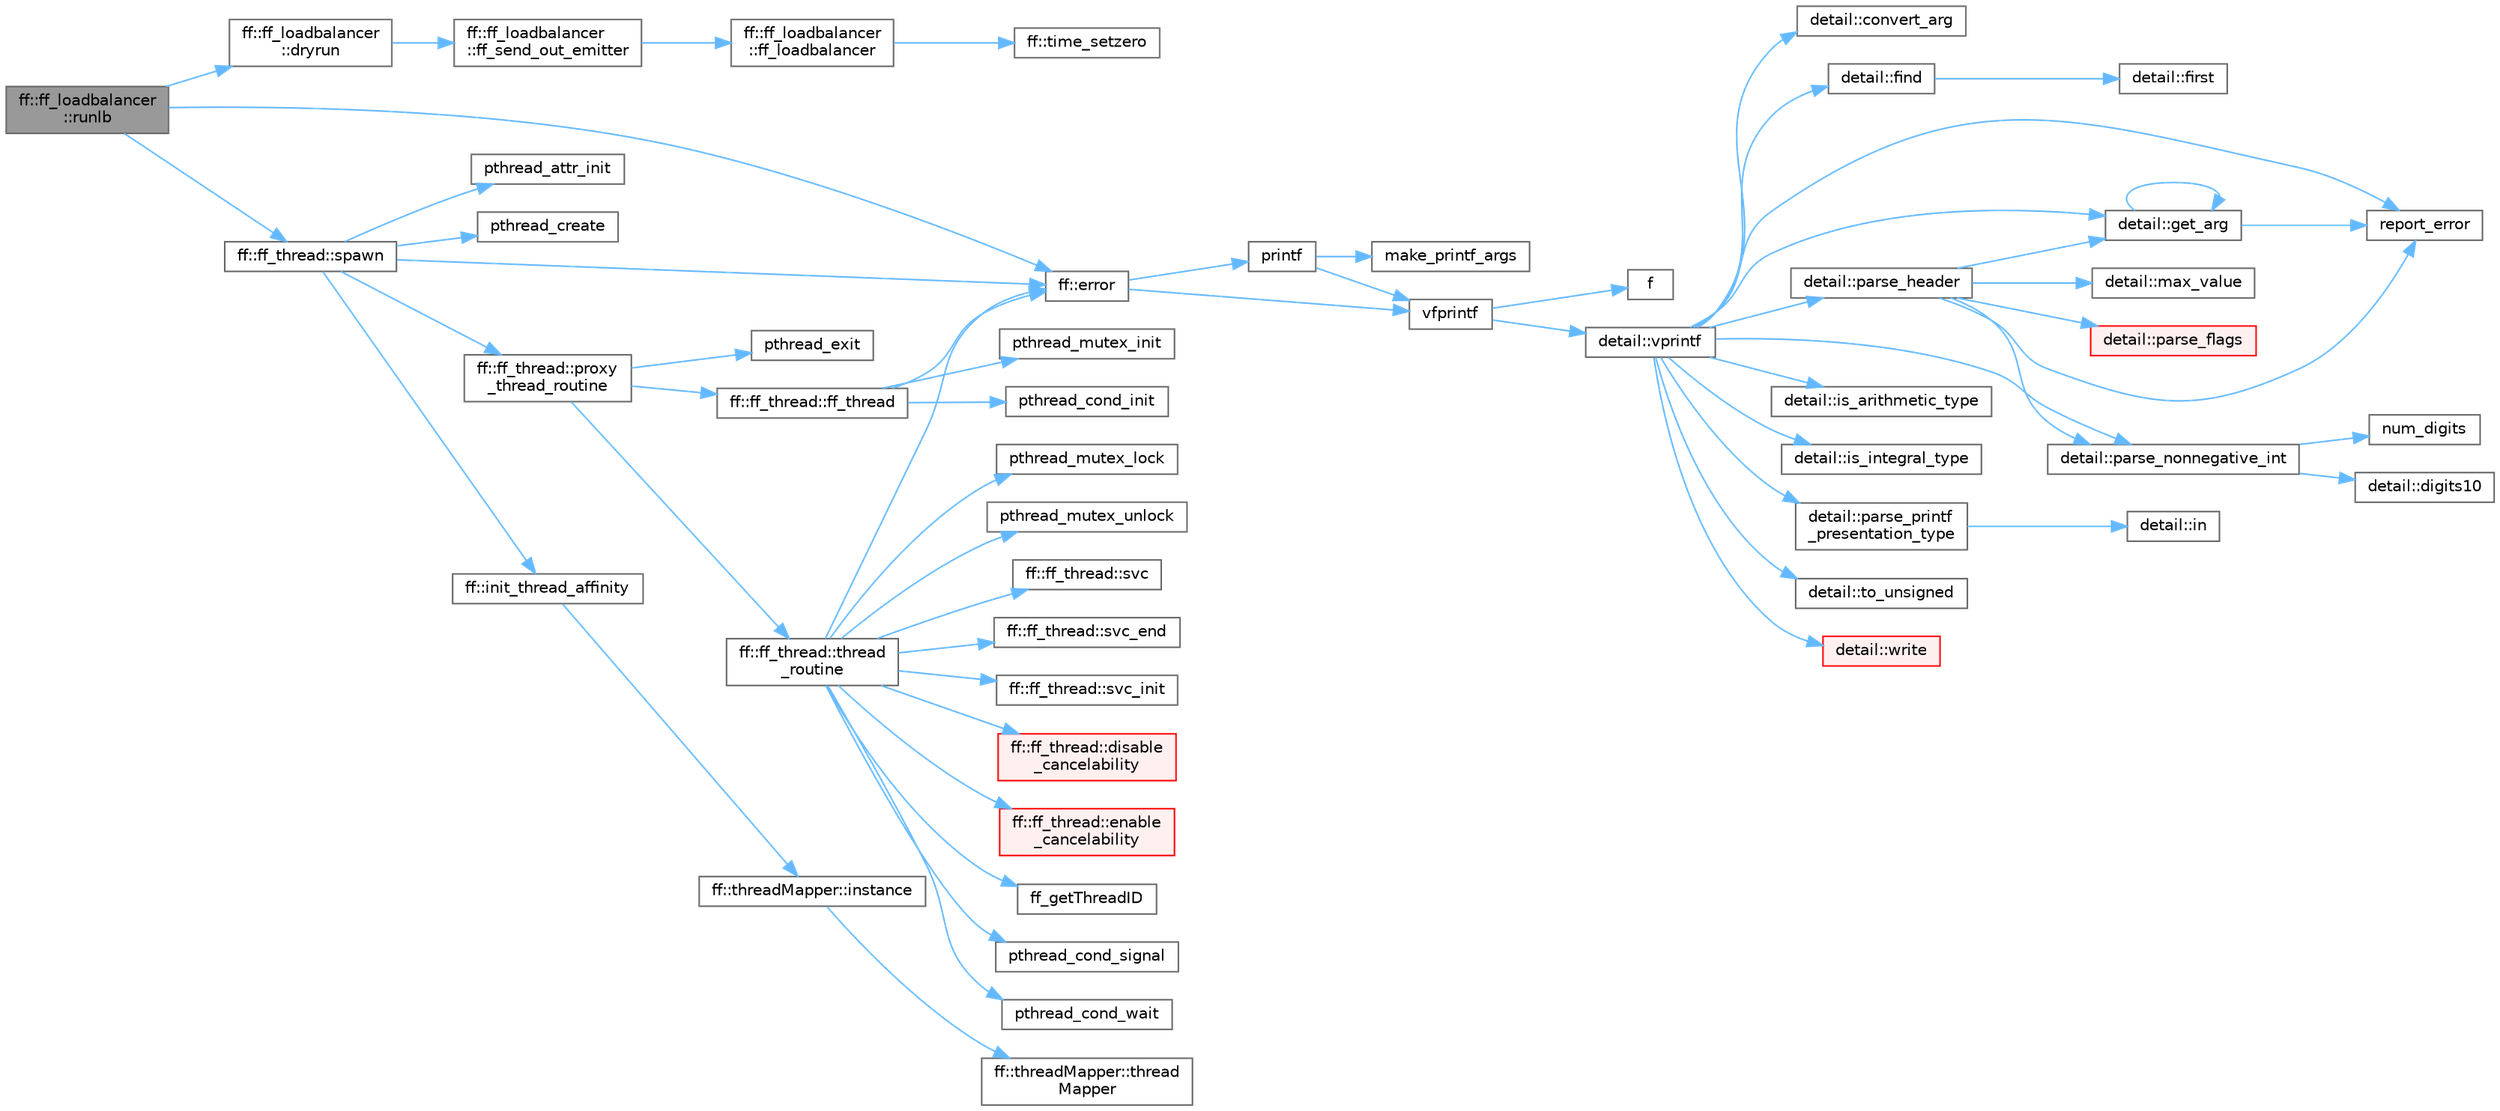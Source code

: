 digraph "ff::ff_loadbalancer::runlb"
{
 // LATEX_PDF_SIZE
  bgcolor="transparent";
  edge [fontname=Helvetica,fontsize=10,labelfontname=Helvetica,labelfontsize=10];
  node [fontname=Helvetica,fontsize=10,shape=box,height=0.2,width=0.4];
  rankdir="LR";
  Node1 [id="Node000001",label="ff::ff_loadbalancer\l::runlb",height=0.2,width=0.4,color="gray40", fillcolor="grey60", style="filled", fontcolor="black",tooltip="Runs the loadbalancer"];
  Node1 -> Node2 [id="edge1_Node000001_Node000002",color="steelblue1",style="solid",tooltip=" "];
  Node2 [id="Node000002",label="ff::ff_loadbalancer\l::dryrun",height=0.2,width=0.4,color="grey40", fillcolor="white", style="filled",URL="$classff_1_1ff__loadbalancer.html#ad63cd72e9187e790888e22a690536d5c",tooltip=" "];
  Node2 -> Node3 [id="edge2_Node000002_Node000003",color="steelblue1",style="solid",tooltip=" "];
  Node3 [id="Node000003",label="ff::ff_loadbalancer\l::ff_send_out_emitter",height=0.2,width=0.4,color="grey40", fillcolor="white", style="filled",URL="$classff_1_1ff__loadbalancer.html#ae181345cdedbd9efc49f41e0299e0b20",tooltip="Task scheduler"];
  Node3 -> Node4 [id="edge3_Node000003_Node000004",color="steelblue1",style="solid",tooltip=" "];
  Node4 [id="Node000004",label="ff::ff_loadbalancer\l::ff_loadbalancer",height=0.2,width=0.4,color="grey40", fillcolor="white", style="filled",URL="$classff_1_1ff__loadbalancer.html#a8b8f228fd4a63d3da50be60d2b28e699",tooltip="Default constructor"];
  Node4 -> Node5 [id="edge4_Node000004_Node000005",color="steelblue1",style="solid",tooltip=" "];
  Node5 [id="Node000005",label="ff::time_setzero",height=0.2,width=0.4,color="grey40", fillcolor="white", style="filled",URL="$namespaceff.html#a21b873e8dbf6f7b80eec5be4f9fd3a60",tooltip=" "];
  Node1 -> Node6 [id="edge5_Node000001_Node000006",color="steelblue1",style="solid",tooltip=" "];
  Node6 [id="Node000006",label="ff::error",height=0.2,width=0.4,color="grey40", fillcolor="white", style="filled",URL="$namespaceff.html#a27d926d29b55e019eba5b70672301d82",tooltip=" "];
  Node6 -> Node7 [id="edge6_Node000006_Node000007",color="steelblue1",style="solid",tooltip=" "];
  Node7 [id="Node000007",label="printf",height=0.2,width=0.4,color="grey40", fillcolor="white", style="filled",URL="$printf_8h.html#aee3ed3a831f25f07e7be3919fff2203a",tooltip=" "];
  Node7 -> Node8 [id="edge7_Node000007_Node000008",color="steelblue1",style="solid",tooltip=" "];
  Node8 [id="Node000008",label="make_printf_args",height=0.2,width=0.4,color="grey40", fillcolor="white", style="filled",URL="$printf_8h.html#a27dcc0efcda04388971dbea3c875f122",tooltip=" "];
  Node7 -> Node9 [id="edge8_Node000007_Node000009",color="steelblue1",style="solid",tooltip=" "];
  Node9 [id="Node000009",label="vfprintf",height=0.2,width=0.4,color="grey40", fillcolor="white", style="filled",URL="$printf_8h.html#abb30aad964fc771fb52cf3ad88649df2",tooltip=" "];
  Node9 -> Node10 [id="edge9_Node000009_Node000010",color="steelblue1",style="solid",tooltip=" "];
  Node10 [id="Node000010",label="f",height=0.2,width=0.4,color="grey40", fillcolor="white", style="filled",URL="$cxx11__tensor__map_8cpp.html#a7f507fea02198f6cb81c86640c7b1a4e",tooltip=" "];
  Node9 -> Node11 [id="edge10_Node000009_Node000011",color="steelblue1",style="solid",tooltip=" "];
  Node11 [id="Node000011",label="detail::vprintf",height=0.2,width=0.4,color="grey40", fillcolor="white", style="filled",URL="$namespacedetail.html#a1c8c2218e4c822aa8f743fb9c573717f",tooltip=" "];
  Node11 -> Node12 [id="edge11_Node000011_Node000012",color="steelblue1",style="solid",tooltip=" "];
  Node12 [id="Node000012",label="detail::convert_arg",height=0.2,width=0.4,color="grey40", fillcolor="white", style="filled",URL="$namespacedetail.html#a03c11572c9a664266d6925f327dec7f3",tooltip=" "];
  Node11 -> Node13 [id="edge12_Node000011_Node000013",color="steelblue1",style="solid",tooltip=" "];
  Node13 [id="Node000013",label="detail::find",height=0.2,width=0.4,color="grey40", fillcolor="white", style="filled",URL="$namespacedetail.html#a6b71952fab3dc32f3edb2c3e9811d8d9",tooltip=" "];
  Node13 -> Node14 [id="edge13_Node000013_Node000014",color="steelblue1",style="solid",tooltip=" "];
  Node14 [id="Node000014",label="detail::first",height=0.2,width=0.4,color="grey40", fillcolor="white", style="filled",URL="$namespacedetail.html#a02319a3deb124802b88b61f85987df5e",tooltip=" "];
  Node11 -> Node15 [id="edge14_Node000011_Node000015",color="steelblue1",style="solid",tooltip=" "];
  Node15 [id="Node000015",label="detail::get_arg",height=0.2,width=0.4,color="grey40", fillcolor="white", style="filled",URL="$namespacedetail.html#a342ef250e45bd09b2ef666b6fae1c355",tooltip=" "];
  Node15 -> Node15 [id="edge15_Node000015_Node000015",color="steelblue1",style="solid",tooltip=" "];
  Node15 -> Node16 [id="edge16_Node000015_Node000016",color="steelblue1",style="solid",tooltip=" "];
  Node16 [id="Node000016",label="report_error",height=0.2,width=0.4,color="grey40", fillcolor="white", style="filled",URL="$format-inl_8h.html#a5555893692b00b61b3886349332fd01f",tooltip=" "];
  Node11 -> Node17 [id="edge17_Node000011_Node000017",color="steelblue1",style="solid",tooltip=" "];
  Node17 [id="Node000017",label="detail::is_arithmetic_type",height=0.2,width=0.4,color="grey40", fillcolor="white", style="filled",URL="$namespacedetail.html#a802c50a56a3495fdab6020b375ba1389",tooltip=" "];
  Node11 -> Node18 [id="edge18_Node000011_Node000018",color="steelblue1",style="solid",tooltip=" "];
  Node18 [id="Node000018",label="detail::is_integral_type",height=0.2,width=0.4,color="grey40", fillcolor="white", style="filled",URL="$namespacedetail.html#a2a60f8d1bee41b803f43fc42b707b5d1",tooltip=" "];
  Node11 -> Node19 [id="edge19_Node000011_Node000019",color="steelblue1",style="solid",tooltip=" "];
  Node19 [id="Node000019",label="detail::parse_header",height=0.2,width=0.4,color="grey40", fillcolor="white", style="filled",URL="$namespacedetail.html#afc9d93e58b8edb8077f8bc8eee7f4035",tooltip=" "];
  Node19 -> Node15 [id="edge20_Node000019_Node000015",color="steelblue1",style="solid",tooltip=" "];
  Node19 -> Node20 [id="edge21_Node000019_Node000020",color="steelblue1",style="solid",tooltip=" "];
  Node20 [id="Node000020",label="detail::max_value",height=0.2,width=0.4,color="grey40", fillcolor="white", style="filled",URL="$namespacedetail.html#a45c2130c44ebe54179eafcee3cda2bfb",tooltip=" "];
  Node19 -> Node21 [id="edge22_Node000019_Node000021",color="steelblue1",style="solid",tooltip=" "];
  Node21 [id="Node000021",label="detail::parse_flags",height=0.2,width=0.4,color="red", fillcolor="#FFF0F0", style="filled",URL="$namespacedetail.html#a4213daed116a37e1767881da51238261",tooltip=" "];
  Node19 -> Node28 [id="edge23_Node000019_Node000028",color="steelblue1",style="solid",tooltip=" "];
  Node28 [id="Node000028",label="detail::parse_nonnegative_int",height=0.2,width=0.4,color="grey40", fillcolor="white", style="filled",URL="$namespacedetail.html#a338caba782225e115a9902d4d0835f5f",tooltip=" "];
  Node28 -> Node29 [id="edge24_Node000028_Node000029",color="steelblue1",style="solid",tooltip=" "];
  Node29 [id="Node000029",label="detail::digits10",height=0.2,width=0.4,color="grey40", fillcolor="white", style="filled",URL="$namespacedetail.html#a3a043db05db2d07deb2d98ba2d04b4eb",tooltip=" "];
  Node28 -> Node30 [id="edge25_Node000028_Node000030",color="steelblue1",style="solid",tooltip=" "];
  Node30 [id="Node000030",label="num_digits",height=0.2,width=0.4,color="grey40", fillcolor="white", style="filled",URL="$_sequence_8c.html#aa16e8c03d098498ad9c8839cf2c48044",tooltip=" "];
  Node19 -> Node16 [id="edge26_Node000019_Node000016",color="steelblue1",style="solid",tooltip=" "];
  Node11 -> Node28 [id="edge27_Node000011_Node000028",color="steelblue1",style="solid",tooltip=" "];
  Node11 -> Node31 [id="edge28_Node000011_Node000031",color="steelblue1",style="solid",tooltip=" "];
  Node31 [id="Node000031",label="detail::parse_printf\l_presentation_type",height=0.2,width=0.4,color="grey40", fillcolor="white", style="filled",URL="$namespacedetail.html#aa2cb095169b23e3a66260ad7078f44cc",tooltip=" "];
  Node31 -> Node32 [id="edge29_Node000031_Node000032",color="steelblue1",style="solid",tooltip=" "];
  Node32 [id="Node000032",label="detail::in",height=0.2,width=0.4,color="grey40", fillcolor="white", style="filled",URL="$namespacedetail.html#a52a5e2ed06c229dcf95ea5c46d48d05e",tooltip=" "];
  Node11 -> Node16 [id="edge30_Node000011_Node000016",color="steelblue1",style="solid",tooltip=" "];
  Node11 -> Node33 [id="edge31_Node000011_Node000033",color="steelblue1",style="solid",tooltip=" "];
  Node33 [id="Node000033",label="detail::to_unsigned",height=0.2,width=0.4,color="grey40", fillcolor="white", style="filled",URL="$namespacedetail.html#a4855e668246c731a97484efc329f2aac",tooltip=" "];
  Node11 -> Node34 [id="edge32_Node000011_Node000034",color="steelblue1",style="solid",tooltip=" "];
  Node34 [id="Node000034",label="detail::write",height=0.2,width=0.4,color="red", fillcolor="#FFF0F0", style="filled",URL="$namespacedetail.html#a29dacf26eedc9e3575fb57329a5ca0a3",tooltip=" "];
  Node6 -> Node9 [id="edge33_Node000006_Node000009",color="steelblue1",style="solid",tooltip=" "];
  Node1 -> Node38 [id="edge34_Node000001_Node000038",color="steelblue1",style="solid",tooltip=" "];
  Node38 [id="Node000038",label="ff::ff_thread::spawn",height=0.2,width=0.4,color="grey40", fillcolor="white", style="filled",URL="$classff_1_1ff__thread.html#a1858e3635a473e28f30c28f8fd4d3b70",tooltip=" "];
  Node38 -> Node6 [id="edge35_Node000038_Node000006",color="steelblue1",style="solid",tooltip=" "];
  Node38 -> Node39 [id="edge36_Node000038_Node000039",color="steelblue1",style="solid",tooltip=" "];
  Node39 [id="Node000039",label="ff::init_thread_affinity",height=0.2,width=0.4,color="grey40", fillcolor="white", style="filled",URL="$namespaceff.html#afe043ceb2bbc0f0e7c085316070b4ca8",tooltip=" "];
  Node39 -> Node40 [id="edge37_Node000039_Node000040",color="steelblue1",style="solid",tooltip=" "];
  Node40 [id="Node000040",label="ff::threadMapper::instance",height=0.2,width=0.4,color="grey40", fillcolor="white", style="filled",URL="$classff_1_1thread_mapper.html#ae889e3e371cc7bb4e0fc067f74f097c1",tooltip=" "];
  Node40 -> Node41 [id="edge38_Node000040_Node000041",color="steelblue1",style="solid",tooltip=" "];
  Node41 [id="Node000041",label="ff::threadMapper::thread\lMapper",height=0.2,width=0.4,color="grey40", fillcolor="white", style="filled",URL="$classff_1_1thread_mapper.html#a866a7064d47917d9e4af03ddfa7ae2fc",tooltip=" "];
  Node38 -> Node42 [id="edge39_Node000038_Node000042",color="steelblue1",style="solid",tooltip=" "];
  Node42 [id="Node000042",label="ff::ff_thread::proxy\l_thread_routine",height=0.2,width=0.4,color="grey40", fillcolor="white", style="filled",URL="$classff_1_1ff__thread.html#ab5484db05d237243f16ad36219240774",tooltip=" "];
  Node42 -> Node43 [id="edge40_Node000042_Node000043",color="steelblue1",style="solid",tooltip=" "];
  Node43 [id="Node000043",label="ff::ff_thread::ff_thread",height=0.2,width=0.4,color="grey40", fillcolor="white", style="filled",URL="$classff_1_1ff__thread.html#a077db4cce394f84488da05f72a42a26a",tooltip=" "];
  Node43 -> Node6 [id="edge41_Node000043_Node000006",color="steelblue1",style="solid",tooltip=" "];
  Node43 -> Node44 [id="edge42_Node000043_Node000044",color="steelblue1",style="solid",tooltip=" "];
  Node44 [id="Node000044",label="pthread_cond_init",height=0.2,width=0.4,color="grey40", fillcolor="white", style="filled",URL="$pthread__minport__windows_8h.html#a71bdb8a20eb782047e084c27fcf7aa65",tooltip=" "];
  Node43 -> Node45 [id="edge43_Node000043_Node000045",color="steelblue1",style="solid",tooltip=" "];
  Node45 [id="Node000045",label="pthread_mutex_init",height=0.2,width=0.4,color="grey40", fillcolor="white", style="filled",URL="$pthread__minport__windows_8h.html#a06769b1c0f650377fed34ef94ac2a01c",tooltip=" "];
  Node42 -> Node46 [id="edge44_Node000042_Node000046",color="steelblue1",style="solid",tooltip=" "];
  Node46 [id="Node000046",label="pthread_exit",height=0.2,width=0.4,color="grey40", fillcolor="white", style="filled",URL="$pthread__minport__windows_8h.html#acb373fa829d9d1b2faaa79346f5090a7",tooltip=" "];
  Node42 -> Node47 [id="edge45_Node000042_Node000047",color="steelblue1",style="solid",tooltip=" "];
  Node47 [id="Node000047",label="ff::ff_thread::thread\l_routine",height=0.2,width=0.4,color="grey40", fillcolor="white", style="filled",URL="$classff_1_1ff__thread.html#a4435afbf89bbbc81236a4bd210d59add",tooltip=" "];
  Node47 -> Node48 [id="edge46_Node000047_Node000048",color="steelblue1",style="solid",tooltip=" "];
  Node48 [id="Node000048",label="ff::ff_thread::disable\l_cancelability",height=0.2,width=0.4,color="red", fillcolor="#FFF0F0", style="filled",URL="$classff_1_1ff__thread.html#a3d545e9a2358b8f8a7302e9ce08d8b2d",tooltip=" "];
  Node47 -> Node50 [id="edge47_Node000047_Node000050",color="steelblue1",style="solid",tooltip=" "];
  Node50 [id="Node000050",label="ff::ff_thread::enable\l_cancelability",height=0.2,width=0.4,color="red", fillcolor="#FFF0F0", style="filled",URL="$classff_1_1ff__thread.html#a507b755bb283dba7eb30a37ebe707016",tooltip=" "];
  Node47 -> Node6 [id="edge48_Node000047_Node000006",color="steelblue1",style="solid",tooltip=" "];
  Node47 -> Node51 [id="edge49_Node000047_Node000051",color="steelblue1",style="solid",tooltip=" "];
  Node51 [id="Node000051",label="ff_getThreadID",height=0.2,width=0.4,color="grey40", fillcolor="white", style="filled",URL="$mapping__utils_8hpp.html#a9ad3de6d54a3007e35640df5381ef52b",tooltip="Returns the ID of the calling thread"];
  Node47 -> Node52 [id="edge50_Node000047_Node000052",color="steelblue1",style="solid",tooltip=" "];
  Node52 [id="Node000052",label="pthread_cond_signal",height=0.2,width=0.4,color="grey40", fillcolor="white", style="filled",URL="$pthread__minport__windows_8h.html#af3771cd9bcc377935b42c79ab48a3931",tooltip=" "];
  Node47 -> Node53 [id="edge51_Node000047_Node000053",color="steelblue1",style="solid",tooltip=" "];
  Node53 [id="Node000053",label="pthread_cond_wait",height=0.2,width=0.4,color="grey40", fillcolor="white", style="filled",URL="$pthread__minport__windows_8h.html#af9530616ca0356931235e064a7063c59",tooltip=" "];
  Node47 -> Node54 [id="edge52_Node000047_Node000054",color="steelblue1",style="solid",tooltip=" "];
  Node54 [id="Node000054",label="pthread_mutex_lock",height=0.2,width=0.4,color="grey40", fillcolor="white", style="filled",URL="$pthread__minport__windows_8h.html#ac24005266439bc710f8d85235c0c9213",tooltip=" "];
  Node47 -> Node55 [id="edge53_Node000047_Node000055",color="steelblue1",style="solid",tooltip=" "];
  Node55 [id="Node000055",label="pthread_mutex_unlock",height=0.2,width=0.4,color="grey40", fillcolor="white", style="filled",URL="$pthread__minport__windows_8h.html#a9ebcb4bbf90f780d17be7acd63b0e92f",tooltip=" "];
  Node47 -> Node56 [id="edge54_Node000047_Node000056",color="steelblue1",style="solid",tooltip=" "];
  Node56 [id="Node000056",label="ff::ff_thread::svc",height=0.2,width=0.4,color="grey40", fillcolor="white", style="filled",URL="$classff_1_1ff__thread.html#ab391ca0f45c64399f85230dda0ea7252",tooltip=" "];
  Node47 -> Node57 [id="edge55_Node000047_Node000057",color="steelblue1",style="solid",tooltip=" "];
  Node57 [id="Node000057",label="ff::ff_thread::svc_end",height=0.2,width=0.4,color="grey40", fillcolor="white", style="filled",URL="$classff_1_1ff__thread.html#a22e9ad1f77e61a9c70af582411aa6fdb",tooltip=" "];
  Node47 -> Node58 [id="edge56_Node000047_Node000058",color="steelblue1",style="solid",tooltip=" "];
  Node58 [id="Node000058",label="ff::ff_thread::svc_init",height=0.2,width=0.4,color="grey40", fillcolor="white", style="filled",URL="$classff_1_1ff__thread.html#a15d63a6a2af3aa89df0515c319a26b29",tooltip=" "];
  Node38 -> Node59 [id="edge57_Node000038_Node000059",color="steelblue1",style="solid",tooltip=" "];
  Node59 [id="Node000059",label="pthread_attr_init",height=0.2,width=0.4,color="grey40", fillcolor="white", style="filled",URL="$pthread__minport__windows_8h.html#a5c66c9042370b9d9220428bbd0108da0",tooltip=" "];
  Node38 -> Node60 [id="edge58_Node000038_Node000060",color="steelblue1",style="solid",tooltip=" "];
  Node60 [id="Node000060",label="pthread_create",height=0.2,width=0.4,color="grey40", fillcolor="white", style="filled",URL="$pthread__minport__windows_8h.html#a6afb84a81a45d337464674b9ff88d41e",tooltip=" "];
}
